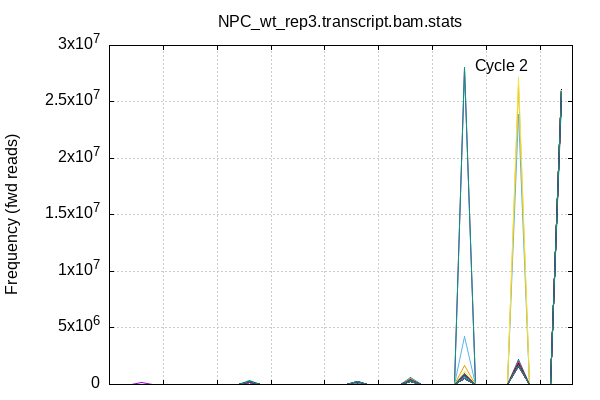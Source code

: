 
            set terminal png size 600,400 truecolor
            set output "NPC_wt_rep3.transcript_stats/quals3.png"
            set grid xtics ytics y2tics back lc rgb "#cccccc"
            set multiplot
            
            set title "NPC_wt_rep3.transcript.bam.stats" noenhanced
            set ylabel "Frequency (fwd reads)"
            set label "Cycle 2" at 33+1,28090979
            unset xlabel
            set xrange [0:43]
            set format x ""
            plot '-' using 1:2:3 with lines linecolor variable title ''
        1	0	1
2	0	1
3	207575	1
4	0	1
5	0	1
6	0	1
7	0	1
8	0	1
9	0	1
10	0	1
11	0	1
12	0	1
13	296940	1
14	0	1
15	0	1
16	0	1
17	0	1
18	0	1
19	0	1
20	0	1
21	0	1
22	0	1
23	0	1
24	0	1
25	0	1
26	0	1
27	0	1
28	538986	1
29	0	1
30	0	1
31	0	1
32	0	1
33	27953712	1
34	0	1
35	0	1
36	0	1
37	0	1
38	20	1
39	0	1
40	0	1
41	0	1
42	0	1

1	0	2
2	0	2
3	0	2
4	0	2
5	0	2
6	0	2
7	0	2
8	0	2
9	0	2
10	0	2
11	0	2
12	0	2
13	322030	2
14	0	2
15	0	2
16	0	2
17	0	2
18	0	2
19	0	2
20	0	2
21	0	2
22	0	2
23	0	2
24	0	2
25	0	2
26	0	2
27	0	2
28	583178	2
29	0	2
30	0	2
31	0	2
32	0	2
33	28090979	2
34	0	2
35	0	2
36	0	2
37	0	2
38	1046	2
39	0	2
40	0	2
41	0	2
42	0	2

1	0	3
2	0	3
3	313	3
4	0	3
5	0	3
6	0	3
7	0	3
8	0	3
9	0	3
10	0	3
11	0	3
12	0	3
13	293315	3
14	0	3
15	0	3
16	0	3
17	0	3
18	0	3
19	0	3
20	0	3
21	0	3
22	0	3
23	406	3
24	0	3
25	0	3
26	0	3
27	0	3
28	568525	3
29	0	3
30	0	3
31	0	3
32	0	3
33	4225996	3
34	0	3
35	0	3
36	0	3
37	0	3
38	23908678	3
39	0	3
40	0	3
41	0	3
42	0	3

1	0	4
2	0	4
3	11735	4
4	0	4
5	0	4
6	0	4
7	0	4
8	0	4
9	0	4
10	0	4
11	0	4
12	0	4
13	263156	4
14	0	4
15	0	4
16	0	4
17	0	4
18	0	4
19	0	4
20	0	4
21	0	4
22	0	4
23	27177	4
24	0	4
25	0	4
26	0	4
27	0	4
28	504329	4
29	0	4
30	0	4
31	0	4
32	0	4
33	1700660	4
34	0	4
35	0	4
36	0	4
37	0	4
38	26490176	4
39	0	4
40	0	4
41	0	4
42	0	4

1	0	5
2	0	5
3	0	5
4	0	5
5	0	5
6	0	5
7	0	5
8	0	5
9	0	5
10	0	5
11	0	5
12	0	5
13	216059	5
14	0	5
15	0	5
16	0	5
17	0	5
18	0	5
19	0	5
20	0	5
21	0	5
22	0	5
23	64025	5
24	0	5
25	0	5
26	0	5
27	0	5
28	385359	5
29	0	5
30	0	5
31	0	5
32	0	5
33	1129211	5
34	0	5
35	0	5
36	0	5
37	0	5
38	27202563	5
39	0	5
40	0	5
41	0	5
42	16	5

1	0	6
2	0	6
3	0	6
4	0	6
5	0	6
6	0	6
7	0	6
8	0	6
9	0	6
10	0	6
11	0	6
12	0	6
13	183961	6
14	0	6
15	0	6
16	0	6
17	0	6
18	0	6
19	0	6
20	0	6
21	0	6
22	0	6
23	74326	6
24	0	6
25	0	6
26	0	6
27	0	6
28	320377	6
29	0	6
30	0	6
31	0	6
32	0	6
33	992330	6
34	0	6
35	0	6
36	0	6
37	0	6
38	2230963	6
39	0	6
40	0	6
41	0	6
42	25195276	6

1	0	7
2	0	7
3	0	7
4	0	7
5	0	7
6	0	7
7	0	7
8	0	7
9	0	7
10	0	7
11	0	7
12	0	7
13	186343	7
14	0	7
15	0	7
16	0	7
17	0	7
18	0	7
19	0	7
20	0	7
21	0	7
22	0	7
23	85574	7
24	0	7
25	0	7
26	0	7
27	0	7
28	283239	7
29	0	7
30	0	7
31	0	7
32	0	7
33	860492	7
34	0	7
35	0	7
36	0	7
37	0	7
38	2011157	7
39	0	7
40	0	7
41	0	7
42	25570428	7

1	0	8
2	0	8
3	0	8
4	0	8
5	0	8
6	0	8
7	0	8
8	0	8
9	0	8
10	0	8
11	0	8
12	0	8
13	153185	8
14	0	8
15	0	8
16	0	8
17	0	8
18	0	8
19	0	8
20	0	8
21	0	8
22	0	8
23	78085	8
24	0	8
25	0	8
26	0	8
27	0	8
28	258891	8
29	0	8
30	0	8
31	0	8
32	0	8
33	801908	8
34	0	8
35	0	8
36	0	8
37	0	8
38	1839818	8
39	0	8
40	0	8
41	0	8
42	25865346	8

1	0	9
2	0	9
3	0	9
4	0	9
5	0	9
6	0	9
7	0	9
8	0	9
9	0	9
10	0	9
11	0	9
12	0	9
13	151802	9
14	0	9
15	0	9
16	0	9
17	0	9
18	0	9
19	0	9
20	0	9
21	0	9
22	0	9
23	113429	9
24	0	9
25	0	9
26	0	9
27	0	9
28	249816	9
29	0	9
30	0	9
31	0	9
32	0	9
33	753668	9
34	0	9
35	0	9
36	0	9
37	0	9
38	1757625	9
39	0	9
40	0	9
41	0	9
42	25970893	9

1	0	10
2	0	10
3	615	10
4	0	10
5	0	10
6	0	10
7	0	10
8	0	10
9	0	10
10	0	10
11	0	10
12	0	10
13	147281	10
14	0	10
15	0	10
16	0	10
17	0	10
18	0	10
19	0	10
20	0	10
21	0	10
22	0	10
23	167020	10
24	0	10
25	0	10
26	0	10
27	0	10
28	239024	10
29	0	10
30	0	10
31	0	10
32	0	10
33	688210	10
34	0	10
35	0	10
36	0	10
37	0	10
38	1684452	10
39	0	10
40	0	10
41	0	10
42	26070631	10

1	0	11
2	0	11
3	84	11
4	0	11
5	0	11
6	0	11
7	0	11
8	0	11
9	0	11
10	0	11
11	0	11
12	0	11
13	134849	11
14	0	11
15	0	11
16	0	11
17	0	11
18	0	11
19	0	11
20	0	11
21	0	11
22	0	11
23	159739	11
24	0	11
25	0	11
26	0	11
27	0	11
28	233764	11
29	0	11
30	0	11
31	0	11
32	0	11
33	679189	11
34	0	11
35	0	11
36	0	11
37	0	11
38	1651196	11
39	0	11
40	0	11
41	0	11
42	26138412	11

1	0	12
2	0	12
3	0	12
4	0	12
5	0	12
6	0	12
7	0	12
8	0	12
9	0	12
10	0	12
11	0	12
12	0	12
13	138868	12
14	0	12
15	0	12
16	0	12
17	0	12
18	0	12
19	0	12
20	0	12
21	0	12
22	0	12
23	167190	12
24	0	12
25	0	12
26	0	12
27	0	12
28	239213	12
29	0	12
30	0	12
31	0	12
32	0	12
33	687309	12
34	0	12
35	0	12
36	0	12
37	0	12
38	1653610	12
39	0	12
40	0	12
41	0	12
42	26111043	12

1	0	13
2	0	13
3	69	13
4	0	13
5	0	13
6	0	13
7	0	13
8	0	13
9	0	13
10	0	13
11	0	13
12	0	13
13	142396	13
14	0	13
15	0	13
16	0	13
17	0	13
18	0	13
19	0	13
20	0	13
21	0	13
22	0	13
23	173547	13
24	0	13
25	0	13
26	0	13
27	0	13
28	248489	13
29	0	13
30	0	13
31	0	13
32	0	13
33	697976	13
34	0	13
35	0	13
36	0	13
37	0	13
38	1649430	13
39	0	13
40	0	13
41	0	13
42	26085326	13

1	0	14
2	0	14
3	0	14
4	0	14
5	0	14
6	0	14
7	0	14
8	0	14
9	0	14
10	0	14
11	0	14
12	0	14
13	141812	14
14	0	14
15	0	14
16	0	14
17	0	14
18	0	14
19	0	14
20	0	14
21	0	14
22	0	14
23	174440	14
24	0	14
25	0	14
26	0	14
27	0	14
28	248881	14
29	0	14
30	0	14
31	0	14
32	0	14
33	692578	14
34	0	14
35	0	14
36	0	14
37	0	14
38	1639990	14
39	0	14
40	0	14
41	0	14
42	26099532	14

1	0	15
2	0	15
3	0	15
4	0	15
5	0	15
6	0	15
7	0	15
8	0	15
9	0	15
10	0	15
11	0	15
12	0	15
13	142611	15
14	0	15
15	0	15
16	0	15
17	0	15
18	0	15
19	0	15
20	0	15
21	0	15
22	0	15
23	174877	15
24	0	15
25	0	15
26	0	15
27	0	15
28	251956	15
29	0	15
30	0	15
31	0	15
32	0	15
33	697370	15
34	0	15
35	0	15
36	0	15
37	0	15
38	1644298	15
39	0	15
40	0	15
41	0	15
42	26086121	15

1	0	16
2	0	16
3	0	16
4	0	16
5	0	16
6	0	16
7	0	16
8	0	16
9	0	16
10	0	16
11	0	16
12	0	16
13	141973	16
14	0	16
15	0	16
16	0	16
17	0	16
18	0	16
19	0	16
20	0	16
21	0	16
22	0	16
23	177394	16
24	0	16
25	0	16
26	0	16
27	0	16
28	261177	16
29	0	16
30	0	16
31	0	16
32	0	16
33	694578	16
34	0	16
35	0	16
36	0	16
37	0	16
38	1634621	16
39	0	16
40	0	16
41	0	16
42	26087490	16

1	0	17
2	0	17
3	0	17
4	0	17
5	0	17
6	0	17
7	0	17
8	0	17
9	0	17
10	0	17
11	0	17
12	0	17
13	188668	17
14	0	17
15	0	17
16	0	17
17	0	17
18	0	17
19	0	17
20	0	17
21	0	17
22	0	17
23	178761	17
24	0	17
25	0	17
26	0	17
27	0	17
28	278231	17
29	0	17
30	0	17
31	0	17
32	0	17
33	671414	17
34	0	17
35	0	17
36	0	17
37	0	17
38	1630387	17
39	0	17
40	0	17
41	0	17
42	26049772	17

1	0	18
2	0	18
3	0	18
4	0	18
5	0	18
6	0	18
7	0	18
8	0	18
9	0	18
10	0	18
11	0	18
12	0	18
13	141745	18
14	0	18
15	0	18
16	0	18
17	0	18
18	0	18
19	0	18
20	0	18
21	0	18
22	0	18
23	183845	18
24	0	18
25	0	18
26	0	18
27	0	18
28	296003	18
29	0	18
30	0	18
31	0	18
32	0	18
33	689669	18
34	0	18
35	0	18
36	0	18
37	0	18
38	1638632	18
39	0	18
40	0	18
41	0	18
42	26047339	18

1	0	19
2	0	19
3	0	19
4	0	19
5	0	19
6	0	19
7	0	19
8	0	19
9	0	19
10	0	19
11	0	19
12	0	19
13	142453	19
14	0	19
15	0	19
16	0	19
17	0	19
18	0	19
19	0	19
20	0	19
21	0	19
22	0	19
23	191097	19
24	0	19
25	0	19
26	0	19
27	0	19
28	336699	19
29	0	19
30	0	19
31	0	19
32	0	19
33	596380	19
34	0	19
35	0	19
36	0	19
37	0	19
38	1672741	19
39	0	19
40	0	19
41	0	19
42	26057863	19

1	0	20
2	0	20
3	527	20
4	0	20
5	0	20
6	0	20
7	0	20
8	0	20
9	0	20
10	0	20
11	0	20
12	0	20
13	145856	20
14	0	20
15	0	20
16	0	20
17	0	20
18	0	20
19	0	20
20	0	20
21	0	20
22	0	20
23	201083	20
24	0	20
25	0	20
26	0	20
27	0	20
28	370515	20
29	0	20
30	0	20
31	0	20
32	0	20
33	558418	20
34	0	20
35	0	20
36	0	20
37	0	20
38	1651404	20
39	0	20
40	0	20
41	0	20
42	26069430	20

1	0	21
2	0	21
3	0	21
4	0	21
5	0	21
6	0	21
7	0	21
8	0	21
9	0	21
10	0	21
11	0	21
12	0	21
13	146919	21
14	0	21
15	0	21
16	0	21
17	0	21
18	0	21
19	0	21
20	0	21
21	0	21
22	0	21
23	201539	21
24	0	21
25	0	21
26	0	21
27	0	21
28	373926	21
29	0	21
30	0	21
31	0	21
32	0	21
33	556126	21
34	0	21
35	0	21
36	0	21
37	0	21
38	1646756	21
39	0	21
40	0	21
41	0	21
42	26071967	21

1	0	22
2	0	22
3	0	22
4	0	22
5	0	22
6	0	22
7	0	22
8	0	22
9	0	22
10	0	22
11	0	22
12	0	22
13	148417	22
14	0	22
15	0	22
16	0	22
17	0	22
18	0	22
19	0	22
20	0	22
21	0	22
22	0	22
23	204436	22
24	0	22
25	0	22
26	0	22
27	0	22
28	378669	22
29	0	22
30	0	22
31	0	22
32	0	22
33	556048	22
34	0	22
35	0	22
36	0	22
37	0	22
38	1651987	22
39	0	22
40	0	22
41	0	22
42	26057676	22

1	0	23
2	0	23
3	0	23
4	0	23
5	0	23
6	0	23
7	0	23
8	0	23
9	0	23
10	0	23
11	0	23
12	0	23
13	149873	23
14	0	23
15	0	23
16	0	23
17	0	23
18	0	23
19	0	23
20	0	23
21	0	23
22	0	23
23	204942	23
24	0	23
25	0	23
26	0	23
27	0	23
28	381331	23
29	0	23
30	0	23
31	0	23
32	0	23
33	557634	23
34	0	23
35	0	23
36	0	23
37	0	23
38	1656526	23
39	0	23
40	0	23
41	0	23
42	26046927	23

1	0	24
2	0	24
3	0	24
4	0	24
5	0	24
6	0	24
7	0	24
8	0	24
9	0	24
10	0	24
11	0	24
12	0	24
13	149554	24
14	0	24
15	0	24
16	0	24
17	0	24
18	0	24
19	0	24
20	0	24
21	0	24
22	0	24
23	202895	24
24	0	24
25	0	24
26	0	24
27	0	24
28	377258	24
29	0	24
30	0	24
31	0	24
32	0	24
33	551396	24
34	0	24
35	0	24
36	0	24
37	0	24
38	1648399	24
39	0	24
40	0	24
41	0	24
42	26067731	24

1	0	25
2	0	25
3	50	25
4	0	25
5	0	25
6	0	25
7	0	25
8	0	25
9	0	25
10	0	25
11	0	25
12	0	25
13	150391	25
14	0	25
15	0	25
16	0	25
17	0	25
18	0	25
19	0	25
20	0	25
21	0	25
22	0	25
23	204616	25
24	0	25
25	0	25
26	0	25
27	0	25
28	379598	25
29	0	25
30	0	25
31	0	25
32	0	25
33	553401	25
34	0	25
35	0	25
36	0	25
37	0	25
38	1651073	25
39	0	25
40	0	25
41	0	25
42	26058104	25

1	0	26
2	0	26
3	371	26
4	0	26
5	0	26
6	0	26
7	0	26
8	0	26
9	0	26
10	0	26
11	0	26
12	0	26
13	198448	26
14	0	26
15	0	26
16	0	26
17	0	26
18	0	26
19	0	26
20	0	26
21	0	26
22	0	26
23	203305	26
24	0	26
25	0	26
26	0	26
27	0	26
28	373806	26
29	0	26
30	0	26
31	0	26
32	0	26
33	548672	26
34	0	26
35	0	26
36	0	26
37	0	26
38	1645339	26
39	0	26
40	0	26
41	0	26
42	26027292	26

1	0	27
2	0	27
3	1599	27
4	0	27
5	0	27
6	0	27
7	0	27
8	0	27
9	0	27
10	0	27
11	0	27
12	0	27
13	199294	27
14	0	27
15	0	27
16	0	27
17	0	27
18	0	27
19	0	27
20	0	27
21	0	27
22	0	27
23	209309	27
24	0	27
25	0	27
26	0	27
27	0	27
28	374478	27
29	0	27
30	0	27
31	0	27
32	0	27
33	546814	27
34	0	27
35	0	27
36	0	27
37	0	27
38	1642019	27
39	0	27
40	0	27
41	0	27
42	26023720	27

1	0	28
2	0	28
3	37	28
4	0	28
5	0	28
6	0	28
7	0	28
8	0	28
9	0	28
10	0	28
11	0	28
12	0	28
13	201865	28
14	0	28
15	0	28
16	0	28
17	0	28
18	0	28
19	0	28
20	0	28
21	0	28
22	0	28
23	211137	28
24	0	28
25	0	28
26	0	28
27	0	28
28	374592	28
29	0	28
30	0	28
31	0	28
32	0	28
33	544179	28
34	0	28
35	0	28
36	0	28
37	0	28
38	1640364	28
39	0	28
40	0	28
41	0	28
42	26025059	28

1	0	29
2	0	29
3	470	29
4	0	29
5	0	29
6	0	29
7	0	29
8	0	29
9	0	29
10	0	29
11	0	29
12	0	29
13	212469	29
14	0	29
15	0	29
16	0	29
17	0	29
18	0	29
19	0	29
20	0	29
21	0	29
22	0	29
23	215693	29
24	0	29
25	0	29
26	0	29
27	0	29
28	379279	29
29	0	29
30	0	29
31	0	29
32	0	29
33	548149	29
34	0	29
35	0	29
36	0	29
37	0	29
38	1649906	29
39	0	29
40	0	29
41	0	29
42	25991267	29

1	0	30
2	0	30
3	763	30
4	0	30
5	0	30
6	0	30
7	0	30
8	0	30
9	0	30
10	0	30
11	0	30
12	0	30
13	210515	30
14	0	30
15	0	30
16	0	30
17	0	30
18	0	30
19	0	30
20	0	30
21	0	30
22	0	30
23	220624	30
24	0	30
25	0	30
26	0	30
27	0	30
28	385647	30
29	0	30
30	0	30
31	0	30
32	0	30
33	552205	30
34	0	30
35	0	30
36	0	30
37	0	30
38	1660803	30
39	0	30
40	0	30
41	0	30
42	25966676	30

1	0	31
2	0	31
3	0	31
4	0	31
5	0	31
6	0	31
7	0	31
8	0	31
9	0	31
10	0	31
11	0	31
12	0	31
13	208511	31
14	0	31
15	0	31
16	0	31
17	0	31
18	0	31
19	0	31
20	0	31
21	0	31
22	0	31
23	216362	31
24	0	31
25	0	31
26	0	31
27	0	31
28	378544	31
29	0	31
30	0	31
31	0	31
32	0	31
33	545364	31
34	0	31
35	0	31
36	0	31
37	0	31
38	1650897	31
39	0	31
40	0	31
41	0	31
42	25997555	31

1	0	32
2	0	32
3	2057	32
4	0	32
5	0	32
6	0	32
7	0	32
8	0	32
9	0	32
10	0	32
11	0	32
12	0	32
13	208241	32
14	0	32
15	0	32
16	0	32
17	0	32
18	0	32
19	0	32
20	0	32
21	0	32
22	0	32
23	214886	32
24	0	32
25	0	32
26	0	32
27	0	32
28	376283	32
29	0	32
30	0	32
31	0	32
32	0	32
33	541768	32
34	0	32
35	0	32
36	0	32
37	0	32
38	1643220	32
39	0	32
40	0	32
41	0	32
42	26010778	32

1	0	33
2	0	33
3	817	33
4	0	33
5	0	33
6	0	33
7	0	33
8	0	33
9	0	33
10	0	33
11	0	33
12	0	33
13	211071	33
14	0	33
15	0	33
16	0	33
17	0	33
18	0	33
19	0	33
20	0	33
21	0	33
22	0	33
23	218468	33
24	0	33
25	0	33
26	0	33
27	0	33
28	378598	33
29	0	33
30	0	33
31	0	33
32	0	33
33	545365	33
34	0	33
35	0	33
36	0	33
37	0	33
38	1650245	33
39	0	33
40	0	33
41	0	33
42	25992669	33

1	0	34
2	0	34
3	0	34
4	0	34
5	0	34
6	0	34
7	0	34
8	0	34
9	0	34
10	0	34
11	0	34
12	0	34
13	209978	34
14	0	34
15	0	34
16	0	34
17	0	34
18	0	34
19	0	34
20	0	34
21	0	34
22	0	34
23	216129	34
24	0	34
25	0	34
26	0	34
27	0	34
28	375395	34
29	0	34
30	0	34
31	0	34
32	0	34
33	541865	34
34	0	34
35	0	34
36	0	34
37	0	34
38	1647137	34
39	0	34
40	0	34
41	0	34
42	26006729	34

1	0	35
2	0	35
3	3718	35
4	0	35
5	0	35
6	0	35
7	0	35
8	0	35
9	0	35
10	0	35
11	0	35
12	0	35
13	209625	35
14	0	35
15	0	35
16	0	35
17	0	35
18	0	35
19	0	35
20	0	35
21	0	35
22	0	35
23	215072	35
24	0	35
25	0	35
26	0	35
27	0	35
28	374671	35
29	0	35
30	0	35
31	0	35
32	0	35
33	539848	35
34	0	35
35	0	35
36	0	35
37	0	35
38	1640472	35
39	0	35
40	0	35
41	0	35
42	26013827	35

1	0	36
2	0	36
3	15	36
4	0	36
5	0	36
6	0	36
7	0	36
8	0	36
9	0	36
10	0	36
11	0	36
12	0	36
13	208190	36
14	0	36
15	0	36
16	0	36
17	0	36
18	0	36
19	0	36
20	0	36
21	0	36
22	0	36
23	215931	36
24	0	36
25	0	36
26	0	36
27	0	36
28	374660	36
29	0	36
30	0	36
31	0	36
32	0	36
33	540805	36
34	0	36
35	0	36
36	0	36
37	0	36
38	1644252	36
39	0	36
40	0	36
41	0	36
42	26013380	36

1	0	37
2	0	37
3	2254	37
4	0	37
5	0	37
6	0	37
7	0	37
8	0	37
9	0	37
10	0	37
11	0	37
12	0	37
13	207185	37
14	0	37
15	0	37
16	0	37
17	0	37
18	0	37
19	0	37
20	0	37
21	0	37
22	0	37
23	214513	37
24	0	37
25	0	37
26	0	37
27	0	37
28	372313	37
29	0	37
30	0	37
31	0	37
32	0	37
33	539453	37
34	0	37
35	0	37
36	0	37
37	0	37
38	1640779	37
39	0	37
40	0	37
41	0	37
42	26020736	37

1	0	38
2	0	38
3	1322	38
4	0	38
5	0	38
6	0	38
7	0	38
8	0	38
9	0	38
10	0	38
11	0	38
12	0	38
13	208110	38
14	0	38
15	0	38
16	0	38
17	0	38
18	0	38
19	0	38
20	0	38
21	0	38
22	0	38
23	215257	38
24	0	38
25	0	38
26	0	38
27	0	38
28	374339	38
29	0	38
30	0	38
31	0	38
32	0	38
33	540416	38
34	0	38
35	0	38
36	0	38
37	0	38
38	1644972	38
39	0	38
40	0	38
41	0	38
42	26012817	38

1	0	39
2	0	39
3	666	39
4	0	39
5	0	39
6	0	39
7	0	39
8	0	39
9	0	39
10	0	39
11	0	39
12	0	39
13	209853	39
14	0	39
15	0	39
16	0	39
17	0	39
18	0	39
19	0	39
20	0	39
21	0	39
22	0	39
23	216011	39
24	0	39
25	0	39
26	0	39
27	0	39
28	375104	39
29	0	39
30	0	39
31	0	39
32	0	39
33	542971	39
34	0	39
35	0	39
36	0	39
37	0	39
38	1646660	39
39	0	39
40	0	39
41	0	39
42	26005968	39

1	0	40
2	0	40
3	1573	40
4	0	40
5	0	40
6	0	40
7	0	40
8	0	40
9	0	40
10	0	40
11	0	40
12	0	40
13	214650	40
14	0	40
15	0	40
16	0	40
17	0	40
18	0	40
19	0	40
20	0	40
21	0	40
22	0	40
23	217995	40
24	0	40
25	0	40
26	0	40
27	0	40
28	378594	40
29	0	40
30	0	40
31	0	40
32	0	40
33	542235	40
34	0	40
35	0	40
36	0	40
37	0	40
38	1651772	40
39	0	40
40	0	40
41	0	40
42	25990414	40

1	0	41
2	0	41
3	4889	41
4	0	41
5	0	41
6	0	41
7	0	41
8	0	41
9	0	41
10	0	41
11	0	41
12	0	41
13	213311	41
14	0	41
15	0	41
16	0	41
17	0	41
18	0	41
19	0	41
20	0	41
21	0	41
22	0	41
23	218848	41
24	0	41
25	0	41
26	0	41
27	0	41
28	376628	41
29	0	41
30	0	41
31	0	41
32	0	41
33	544166	41
34	0	41
35	0	41
36	0	41
37	0	41
38	1657319	41
39	0	41
40	0	41
41	0	41
42	25982072	41

1	0	42
2	0	42
3	857	42
4	0	42
5	0	42
6	0	42
7	0	42
8	0	42
9	0	42
10	0	42
11	0	42
12	0	42
13	214691	42
14	0	42
15	0	42
16	0	42
17	0	42
18	0	42
19	0	42
20	0	42
21	0	42
22	0	42
23	219781	42
24	0	42
25	0	42
26	0	42
27	0	42
28	379018	42
29	0	42
30	0	42
31	0	42
32	0	42
33	544438	42
34	0	42
35	0	42
36	0	42
37	0	42
38	1658861	42
39	0	42
40	0	42
41	0	42
42	25979587	42

1	0	43
2	0	43
3	0	43
4	0	43
5	0	43
6	0	43
7	0	43
8	0	43
9	0	43
10	0	43
11	0	43
12	0	43
13	217740	43
14	0	43
15	0	43
16	0	43
17	0	43
18	0	43
19	0	43
20	0	43
21	0	43
22	0	43
23	218914	43
24	0	43
25	0	43
26	0	43
27	0	43
28	382355	43
29	0	43
30	0	43
31	0	43
32	0	43
33	546990	43
34	0	43
35	0	43
36	0	43
37	0	43
38	1661998	43
39	0	43
40	0	43
41	0	43
42	25969236	43

1	0	44
2	0	44
3	497	44
4	0	44
5	0	44
6	0	44
7	0	44
8	0	44
9	0	44
10	0	44
11	0	44
12	0	44
13	216563	44
14	0	44
15	0	44
16	0	44
17	0	44
18	0	44
19	0	44
20	0	44
21	0	44
22	0	44
23	220124	44
24	0	44
25	0	44
26	0	44
27	0	44
28	378232	44
29	0	44
30	0	44
31	0	44
32	0	44
33	543378	44
34	0	44
35	0	44
36	0	44
37	0	44
38	1663525	44
39	0	44
40	0	44
41	0	44
42	25974914	44

1	0	45
2	0	45
3	3209	45
4	0	45
5	0	45
6	0	45
7	0	45
8	0	45
9	0	45
10	0	45
11	0	45
12	0	45
13	214607	45
14	0	45
15	0	45
16	0	45
17	0	45
18	0	45
19	0	45
20	0	45
21	0	45
22	0	45
23	217552	45
24	0	45
25	0	45
26	0	45
27	0	45
28	376311	45
29	0	45
30	0	45
31	0	45
32	0	45
33	540160	45
34	0	45
35	0	45
36	0	45
37	0	45
38	1657161	45
39	0	45
40	0	45
41	0	45
42	25988233	45

1	0	46
2	0	46
3	8054	46
4	0	46
5	0	46
6	0	46
7	0	46
8	0	46
9	0	46
10	0	46
11	0	46
12	0	46
13	217917	46
14	0	46
15	0	46
16	0	46
17	0	46
18	0	46
19	0	46
20	0	46
21	0	46
22	0	46
23	219454	46
24	0	46
25	0	46
26	0	46
27	0	46
28	380091	46
29	0	46
30	0	46
31	0	46
32	0	46
33	544669	46
34	0	46
35	0	46
36	0	46
37	0	46
38	1664791	46
39	0	46
40	0	46
41	0	46
42	25962257	46

1	0	47
2	0	47
3	5285	47
4	0	47
5	0	47
6	0	47
7	0	47
8	0	47
9	0	47
10	0	47
11	0	47
12	0	47
13	218815	47
14	0	47
15	0	47
16	0	47
17	0	47
18	0	47
19	0	47
20	0	47
21	0	47
22	0	47
23	222340	47
24	0	47
25	0	47
26	0	47
27	0	47
28	382167	47
29	0	47
30	0	47
31	0	47
32	0	47
33	544283	47
34	0	47
35	0	47
36	0	47
37	0	47
38	1667171	47
39	0	47
40	0	47
41	0	47
42	25957172	47

1	0	48
2	0	48
3	202	48
4	0	48
5	0	48
6	0	48
7	0	48
8	0	48
9	0	48
10	0	48
11	0	48
12	0	48
13	260773	48
14	0	48
15	0	48
16	0	48
17	0	48
18	0	48
19	0	48
20	0	48
21	0	48
22	0	48
23	228685	48
24	0	48
25	0	48
26	0	48
27	0	48
28	386418	48
29	0	48
30	0	48
31	0	48
32	0	48
33	542358	48
34	0	48
35	0	48
36	0	48
37	0	48
38	1666534	48
39	0	48
40	0	48
41	0	48
42	25912263	48

1	0	49
2	0	49
3	794	49
4	0	49
5	0	49
6	0	49
7	0	49
8	0	49
9	0	49
10	0	49
11	0	49
12	0	49
13	220534	49
14	0	49
15	0	49
16	0	49
17	0	49
18	0	49
19	0	49
20	0	49
21	0	49
22	0	49
23	239422	49
24	0	49
25	0	49
26	0	49
27	0	49
28	410728	49
29	0	49
30	0	49
31	0	49
32	0	49
33	544327	49
34	0	49
35	0	49
36	0	49
37	0	49
38	1678039	49
39	0	49
40	0	49
41	0	49
42	25903389	49

1	0	50
2	0	50
3	1833	50
4	0	50
5	0	50
6	0	50
7	0	50
8	0	50
9	0	50
10	0	50
11	0	50
12	0	50
13	224144	50
14	0	50
15	0	50
16	0	50
17	0	50
18	0	50
19	0	50
20	0	50
21	0	50
22	0	50
23	224619	50
24	0	50
25	0	50
26	0	50
27	0	50
28	391371	50
29	0	50
30	0	50
31	0	50
32	0	50
33	543078	50
34	0	50
35	0	50
36	0	50
37	0	50
38	1704232	50
39	0	50
40	0	50
41	0	50
42	25907956	50

end
